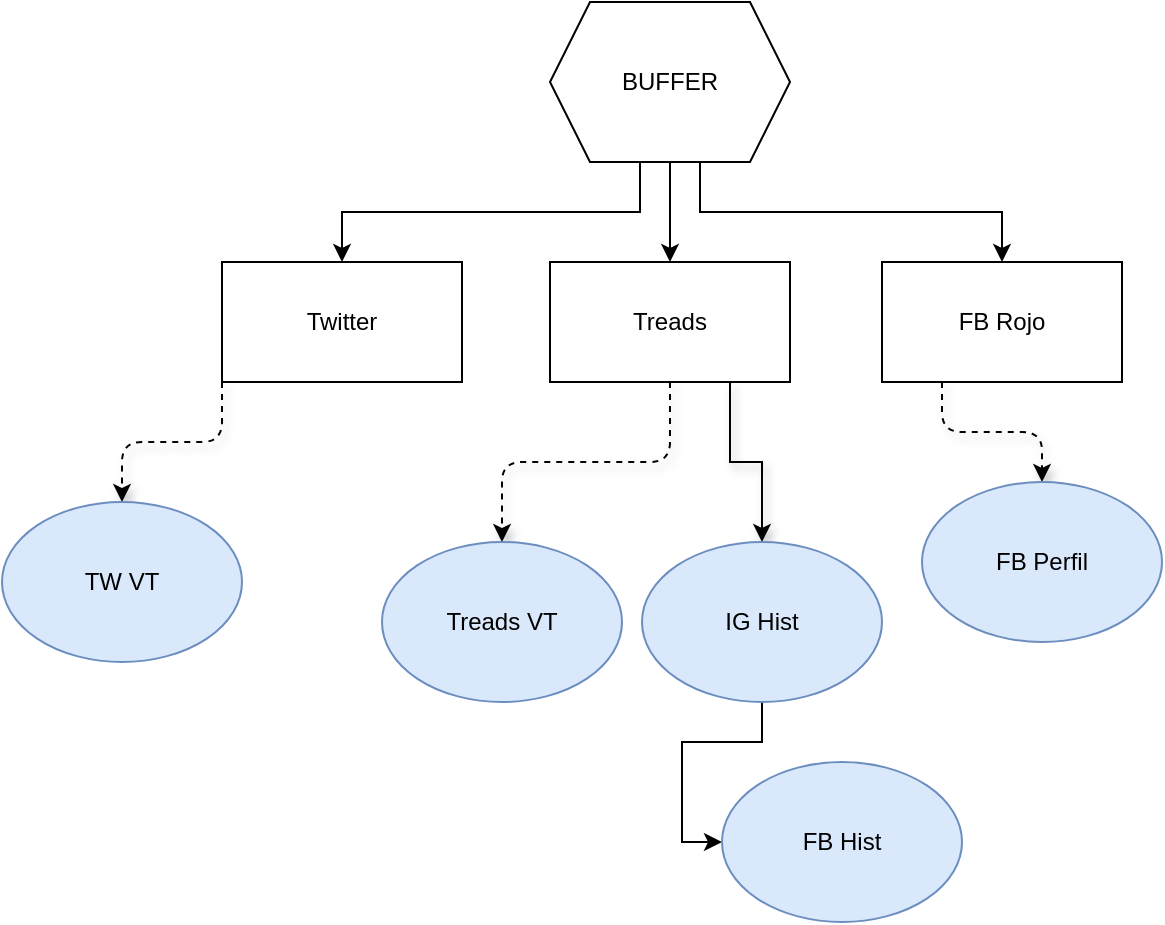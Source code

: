 <mxfile version="24.8.4">
  <diagram id="C5RBs43oDa-KdzZeNtuy" name="Page-1">
    <mxGraphModel dx="880" dy="452" grid="1" gridSize="10" guides="1" tooltips="1" connect="1" arrows="1" fold="1" page="1" pageScale="1" pageWidth="827" pageHeight="1169" math="0" shadow="0">
      <root>
        <mxCell id="WIyWlLk6GJQsqaUBKTNV-0" />
        <mxCell id="WIyWlLk6GJQsqaUBKTNV-1" parent="WIyWlLk6GJQsqaUBKTNV-0" />
        <mxCell id="XuLZ4rQPunAFKhHxTUOO-20" style="edgeStyle=orthogonalEdgeStyle;rounded=0;orthogonalLoop=1;jettySize=auto;html=1;exitX=0.375;exitY=1;exitDx=0;exitDy=0;entryX=0.5;entryY=0;entryDx=0;entryDy=0;" edge="1" parent="WIyWlLk6GJQsqaUBKTNV-1" source="XuLZ4rQPunAFKhHxTUOO-0" target="XuLZ4rQPunAFKhHxTUOO-1">
          <mxGeometry relative="1" as="geometry" />
        </mxCell>
        <mxCell id="XuLZ4rQPunAFKhHxTUOO-22" style="edgeStyle=orthogonalEdgeStyle;rounded=0;orthogonalLoop=1;jettySize=auto;html=1;exitX=0.5;exitY=1;exitDx=0;exitDy=0;entryX=0.5;entryY=0;entryDx=0;entryDy=0;" edge="1" parent="WIyWlLk6GJQsqaUBKTNV-1" source="XuLZ4rQPunAFKhHxTUOO-0" target="XuLZ4rQPunAFKhHxTUOO-13">
          <mxGeometry relative="1" as="geometry" />
        </mxCell>
        <mxCell id="XuLZ4rQPunAFKhHxTUOO-25" style="edgeStyle=orthogonalEdgeStyle;rounded=0;orthogonalLoop=1;jettySize=auto;html=1;exitX=0.625;exitY=1;exitDx=0;exitDy=0;entryX=0.5;entryY=0;entryDx=0;entryDy=0;" edge="1" parent="WIyWlLk6GJQsqaUBKTNV-1" source="XuLZ4rQPunAFKhHxTUOO-0" target="XuLZ4rQPunAFKhHxTUOO-23">
          <mxGeometry relative="1" as="geometry" />
        </mxCell>
        <mxCell id="XuLZ4rQPunAFKhHxTUOO-0" value="BUFFER" style="shape=hexagon;perimeter=hexagonPerimeter2;whiteSpace=wrap;html=1;fixedSize=1;" vertex="1" parent="WIyWlLk6GJQsqaUBKTNV-1">
          <mxGeometry x="354" y="50" width="120" height="80" as="geometry" />
        </mxCell>
        <mxCell id="XuLZ4rQPunAFKhHxTUOO-28" style="edgeStyle=orthogonalEdgeStyle;rounded=1;orthogonalLoop=1;jettySize=auto;html=1;exitX=0;exitY=1;exitDx=0;exitDy=0;entryX=0.5;entryY=0;entryDx=0;entryDy=0;shadow=1;strokeColor=default;curved=0;flowAnimation=0;dashed=1;" edge="1" parent="WIyWlLk6GJQsqaUBKTNV-1" source="XuLZ4rQPunAFKhHxTUOO-1" target="XuLZ4rQPunAFKhHxTUOO-27">
          <mxGeometry relative="1" as="geometry" />
        </mxCell>
        <mxCell id="XuLZ4rQPunAFKhHxTUOO-1" value="T&lt;span style=&quot;background-color: initial;&quot;&gt;witter&lt;/span&gt;" style="whiteSpace=wrap;html=1;" vertex="1" parent="WIyWlLk6GJQsqaUBKTNV-1">
          <mxGeometry x="190" y="180" width="120" height="60" as="geometry" />
        </mxCell>
        <mxCell id="XuLZ4rQPunAFKhHxTUOO-30" style="edgeStyle=orthogonalEdgeStyle;rounded=1;orthogonalLoop=1;jettySize=auto;html=1;exitX=0.5;exitY=1;exitDx=0;exitDy=0;entryX=0.5;entryY=0;entryDx=0;entryDy=0;shadow=1;dashed=1;strokeColor=default;align=center;verticalAlign=middle;fontFamily=Helvetica;fontSize=11;fontColor=default;labelBackgroundColor=default;endArrow=classic;flowAnimation=0;curved=0;" edge="1" parent="WIyWlLk6GJQsqaUBKTNV-1" source="XuLZ4rQPunAFKhHxTUOO-13" target="XuLZ4rQPunAFKhHxTUOO-29">
          <mxGeometry relative="1" as="geometry" />
        </mxCell>
        <mxCell id="XuLZ4rQPunAFKhHxTUOO-32" style="edgeStyle=orthogonalEdgeStyle;rounded=0;orthogonalLoop=1;jettySize=auto;html=1;exitX=0.75;exitY=1;exitDx=0;exitDy=0;shadow=1;strokeColor=default;align=center;verticalAlign=middle;fontFamily=Helvetica;fontSize=11;fontColor=default;labelBackgroundColor=default;endArrow=classic;flowAnimation=0;curved=0;" edge="1" parent="WIyWlLk6GJQsqaUBKTNV-1" source="XuLZ4rQPunAFKhHxTUOO-13" target="XuLZ4rQPunAFKhHxTUOO-31">
          <mxGeometry relative="1" as="geometry" />
        </mxCell>
        <mxCell id="XuLZ4rQPunAFKhHxTUOO-13" value="Treads" style="rounded=0;whiteSpace=wrap;html=1;" vertex="1" parent="WIyWlLk6GJQsqaUBKTNV-1">
          <mxGeometry x="354" y="180" width="120" height="60" as="geometry" />
        </mxCell>
        <mxCell id="XuLZ4rQPunAFKhHxTUOO-36" style="edgeStyle=orthogonalEdgeStyle;rounded=1;orthogonalLoop=1;jettySize=auto;html=1;exitX=0.25;exitY=1;exitDx=0;exitDy=0;entryX=0.5;entryY=0;entryDx=0;entryDy=0;shadow=1;dashed=1;strokeColor=default;align=center;verticalAlign=middle;fontFamily=Helvetica;fontSize=11;fontColor=default;labelBackgroundColor=default;endArrow=classic;flowAnimation=0;curved=0;" edge="1" parent="WIyWlLk6GJQsqaUBKTNV-1" source="XuLZ4rQPunAFKhHxTUOO-23" target="XuLZ4rQPunAFKhHxTUOO-35">
          <mxGeometry relative="1" as="geometry" />
        </mxCell>
        <mxCell id="XuLZ4rQPunAFKhHxTUOO-23" value="FB Rojo" style="rounded=0;whiteSpace=wrap;html=1;" vertex="1" parent="WIyWlLk6GJQsqaUBKTNV-1">
          <mxGeometry x="520" y="180" width="120" height="60" as="geometry" />
        </mxCell>
        <mxCell id="XuLZ4rQPunAFKhHxTUOO-27" value="TW VT" style="ellipse;whiteSpace=wrap;html=1;fillColor=#dae8fc;strokeColor=#6c8ebf;" vertex="1" parent="WIyWlLk6GJQsqaUBKTNV-1">
          <mxGeometry x="80" y="300" width="120" height="80" as="geometry" />
        </mxCell>
        <mxCell id="XuLZ4rQPunAFKhHxTUOO-29" value="Treads VT" style="ellipse;whiteSpace=wrap;html=1;fillColor=#dae8fc;strokeColor=#6c8ebf;" vertex="1" parent="WIyWlLk6GJQsqaUBKTNV-1">
          <mxGeometry x="270" y="320" width="120" height="80" as="geometry" />
        </mxCell>
        <mxCell id="XuLZ4rQPunAFKhHxTUOO-37" style="edgeStyle=orthogonalEdgeStyle;rounded=0;orthogonalLoop=1;jettySize=auto;html=1;exitX=0.5;exitY=1;exitDx=0;exitDy=0;entryX=0;entryY=0.5;entryDx=0;entryDy=0;" edge="1" parent="WIyWlLk6GJQsqaUBKTNV-1" source="XuLZ4rQPunAFKhHxTUOO-31" target="XuLZ4rQPunAFKhHxTUOO-33">
          <mxGeometry relative="1" as="geometry" />
        </mxCell>
        <mxCell id="XuLZ4rQPunAFKhHxTUOO-31" value="IG Hist" style="ellipse;whiteSpace=wrap;html=1;fillColor=#dae8fc;strokeColor=#6c8ebf;" vertex="1" parent="WIyWlLk6GJQsqaUBKTNV-1">
          <mxGeometry x="400" y="320" width="120" height="80" as="geometry" />
        </mxCell>
        <mxCell id="XuLZ4rQPunAFKhHxTUOO-33" value="FB Hist" style="ellipse;whiteSpace=wrap;html=1;fillColor=#dae8fc;strokeColor=#6c8ebf;" vertex="1" parent="WIyWlLk6GJQsqaUBKTNV-1">
          <mxGeometry x="440" y="430" width="120" height="80" as="geometry" />
        </mxCell>
        <mxCell id="XuLZ4rQPunAFKhHxTUOO-35" value="FB Perfil" style="ellipse;whiteSpace=wrap;html=1;fillColor=#dae8fc;strokeColor=#6c8ebf;" vertex="1" parent="WIyWlLk6GJQsqaUBKTNV-1">
          <mxGeometry x="540" y="290" width="120" height="80" as="geometry" />
        </mxCell>
      </root>
    </mxGraphModel>
  </diagram>
</mxfile>
